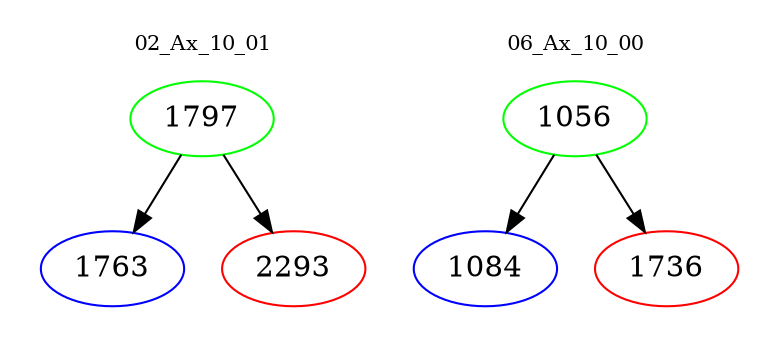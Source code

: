 digraph{
subgraph cluster_0 {
color = white
label = "02_Ax_10_01";
fontsize=10;
T0_1797 [label="1797", color="green"]
T0_1797 -> T0_1763 [color="black"]
T0_1763 [label="1763", color="blue"]
T0_1797 -> T0_2293 [color="black"]
T0_2293 [label="2293", color="red"]
}
subgraph cluster_1 {
color = white
label = "06_Ax_10_00";
fontsize=10;
T1_1056 [label="1056", color="green"]
T1_1056 -> T1_1084 [color="black"]
T1_1084 [label="1084", color="blue"]
T1_1056 -> T1_1736 [color="black"]
T1_1736 [label="1736", color="red"]
}
}
